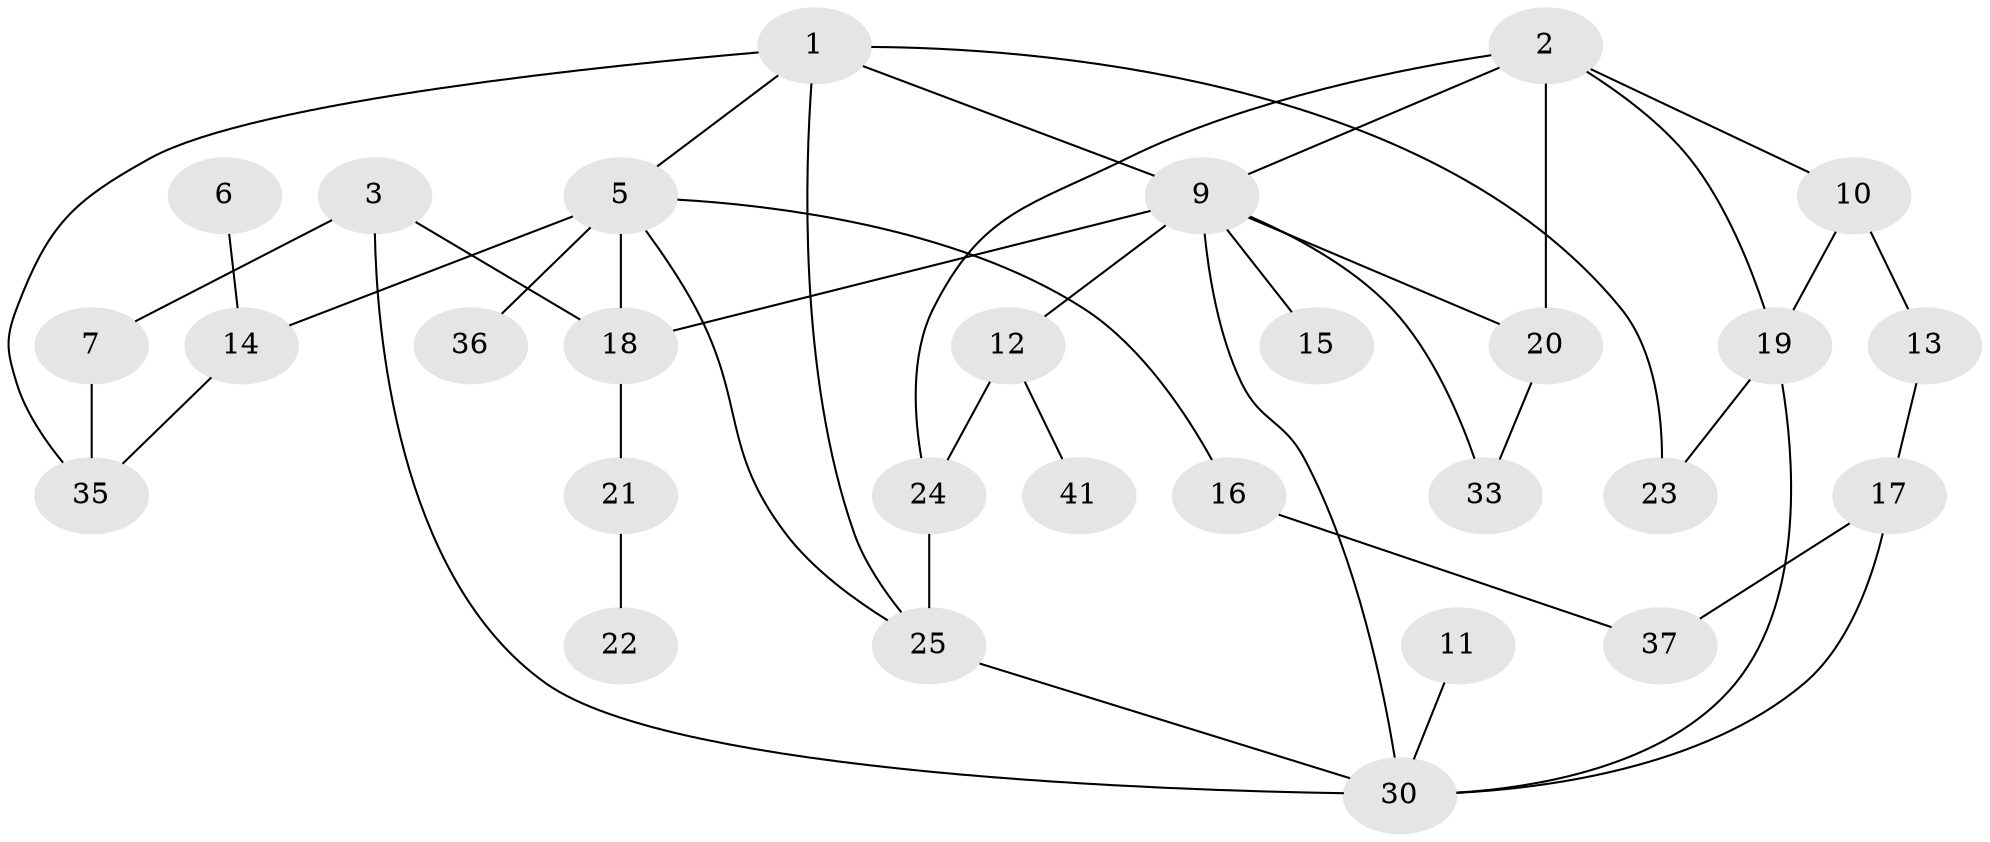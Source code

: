 // original degree distribution, {2: 0.2682926829268293, 0: 0.13414634146341464, 3: 0.21951219512195122, 1: 0.1951219512195122, 4: 0.13414634146341464, 5: 0.036585365853658534, 7: 0.012195121951219513}
// Generated by graph-tools (version 1.1) at 2025/33/03/09/25 02:33:45]
// undirected, 29 vertices, 43 edges
graph export_dot {
graph [start="1"]
  node [color=gray90,style=filled];
  1;
  2;
  3;
  5;
  6;
  7;
  9;
  10;
  11;
  12;
  13;
  14;
  15;
  16;
  17;
  18;
  19;
  20;
  21;
  22;
  23;
  24;
  25;
  30;
  33;
  35;
  36;
  37;
  41;
  1 -- 5 [weight=1.0];
  1 -- 9 [weight=1.0];
  1 -- 23 [weight=1.0];
  1 -- 25 [weight=1.0];
  1 -- 35 [weight=1.0];
  2 -- 9 [weight=1.0];
  2 -- 10 [weight=1.0];
  2 -- 19 [weight=1.0];
  2 -- 20 [weight=2.0];
  2 -- 24 [weight=2.0];
  3 -- 7 [weight=1.0];
  3 -- 18 [weight=1.0];
  3 -- 30 [weight=1.0];
  5 -- 14 [weight=1.0];
  5 -- 16 [weight=1.0];
  5 -- 18 [weight=2.0];
  5 -- 25 [weight=1.0];
  5 -- 36 [weight=1.0];
  6 -- 14 [weight=1.0];
  7 -- 35 [weight=1.0];
  9 -- 12 [weight=2.0];
  9 -- 15 [weight=1.0];
  9 -- 18 [weight=1.0];
  9 -- 20 [weight=1.0];
  9 -- 30 [weight=1.0];
  9 -- 33 [weight=1.0];
  10 -- 13 [weight=1.0];
  10 -- 19 [weight=1.0];
  11 -- 30 [weight=1.0];
  12 -- 24 [weight=2.0];
  12 -- 41 [weight=1.0];
  13 -- 17 [weight=1.0];
  14 -- 35 [weight=1.0];
  16 -- 37 [weight=1.0];
  17 -- 30 [weight=1.0];
  17 -- 37 [weight=3.0];
  18 -- 21 [weight=1.0];
  19 -- 23 [weight=1.0];
  19 -- 30 [weight=1.0];
  20 -- 33 [weight=1.0];
  21 -- 22 [weight=1.0];
  24 -- 25 [weight=2.0];
  25 -- 30 [weight=1.0];
}
